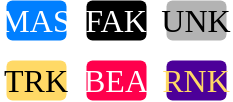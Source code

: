 <mxfile version="17.4.2" type="device"><diagram id="RDxkGDDdibQgJNu1Dz13" name="Page-1"><mxGraphModel dx="341" dy="215" grid="1" gridSize="10" guides="1" tooltips="1" connect="1" arrows="1" fold="1" page="1" pageScale="1" pageWidth="1100" pageHeight="850" math="0" shadow="0"><root><mxCell id="0"/><mxCell id="1" parent="0"/><mxCell id="Pv-ohNQtoTxKsuDVa9W1-1" value="&lt;font face=&quot;Barlow Condensed&quot; data-font-src=&quot;https://fonts.googleapis.com/css?family=Barlow+Condensed&quot; style=&quot;font-size: 16px;&quot;&gt;MAS&lt;/font&gt;" style="rounded=1;whiteSpace=wrap;html=1;fontStyle=0;strokeWidth=0.5;fontSize=16;fillColor=#007FFF;fontColor=#FFFFFF;labelBorderColor=none;labelBackgroundColor=none;strokeColor=none;" vertex="1" parent="1"><mxGeometry x="400" y="280" width="30" height="20" as="geometry"/></mxCell><mxCell id="Pv-ohNQtoTxKsuDVa9W1-2" value="&lt;font face=&quot;Barlow Condensed&quot; data-font-src=&quot;https://fonts.googleapis.com/css?family=Barlow+Condensed&quot; style=&quot;font-size: 16px&quot;&gt;TRK&lt;/font&gt;" style="rounded=1;whiteSpace=wrap;html=1;fontStyle=0;strokeWidth=0.5;fontSize=16;fillColor=#FFD966;fontColor=#000000;labelBorderColor=none;labelBackgroundColor=none;strokeColor=none;" vertex="1" parent="1"><mxGeometry x="400" y="310" width="30" height="20" as="geometry"/></mxCell><mxCell id="Pv-ohNQtoTxKsuDVa9W1-3" value="&lt;font face=&quot;Barlow Condensed&quot; data-font-src=&quot;https://fonts.googleapis.com/css?family=Barlow+Condensed&quot; style=&quot;font-size: 16px&quot;&gt;FAK&lt;/font&gt;" style="rounded=1;whiteSpace=wrap;html=1;fontStyle=0;strokeWidth=0.5;fontSize=16;fillColor=#000000;fontColor=#FFFFFF;labelBorderColor=none;labelBackgroundColor=none;strokeColor=none;" vertex="1" parent="1"><mxGeometry x="440" y="280" width="30" height="20" as="geometry"/></mxCell><mxCell id="Pv-ohNQtoTxKsuDVa9W1-4" value="&lt;font face=&quot;Barlow Condensed&quot; data-font-src=&quot;https://fonts.googleapis.com/css?family=Barlow+Condensed&quot; style=&quot;font-size: 16px&quot;&gt;BEA&lt;/font&gt;" style="rounded=1;whiteSpace=wrap;html=1;fontStyle=0;strokeWidth=0.5;fontSize=16;fillColor=#FF004C;fontColor=#FFFFFF;labelBorderColor=none;labelBackgroundColor=none;strokeColor=none;" vertex="1" parent="1"><mxGeometry x="440" y="310" width="30" height="20" as="geometry"/></mxCell><mxCell id="Pv-ohNQtoTxKsuDVa9W1-5" value="&lt;font face=&quot;Barlow Condensed&quot; data-font-src=&quot;https://fonts.googleapis.com/css?family=Barlow+Condensed&quot; style=&quot;font-size: 16px&quot;&gt;UNK&lt;/font&gt;" style="rounded=1;whiteSpace=wrap;html=1;fontStyle=0;strokeWidth=0.5;fontSize=16;fillColor=#B3B3B3;fontColor=#000000;labelBorderColor=none;labelBackgroundColor=none;strokeColor=none;" vertex="1" parent="1"><mxGeometry x="480" y="280" width="30" height="20" as="geometry"/></mxCell><mxCell id="Pv-ohNQtoTxKsuDVa9W1-6" value="&lt;font face=&quot;Barlow Condensed&quot; data-font-src=&quot;https://fonts.googleapis.com/css?family=Barlow+Condensed&quot; style=&quot;font-size: 16px&quot;&gt;RNK&lt;/font&gt;" style="rounded=1;whiteSpace=wrap;html=1;fontStyle=0;strokeWidth=0.5;fontSize=16;fillColor=#4C0099;fontColor=#FFD966;labelBorderColor=none;labelBackgroundColor=none;strokeColor=none;" vertex="1" parent="1"><mxGeometry x="480" y="310" width="30" height="20" as="geometry"/></mxCell></root></mxGraphModel></diagram></mxfile>